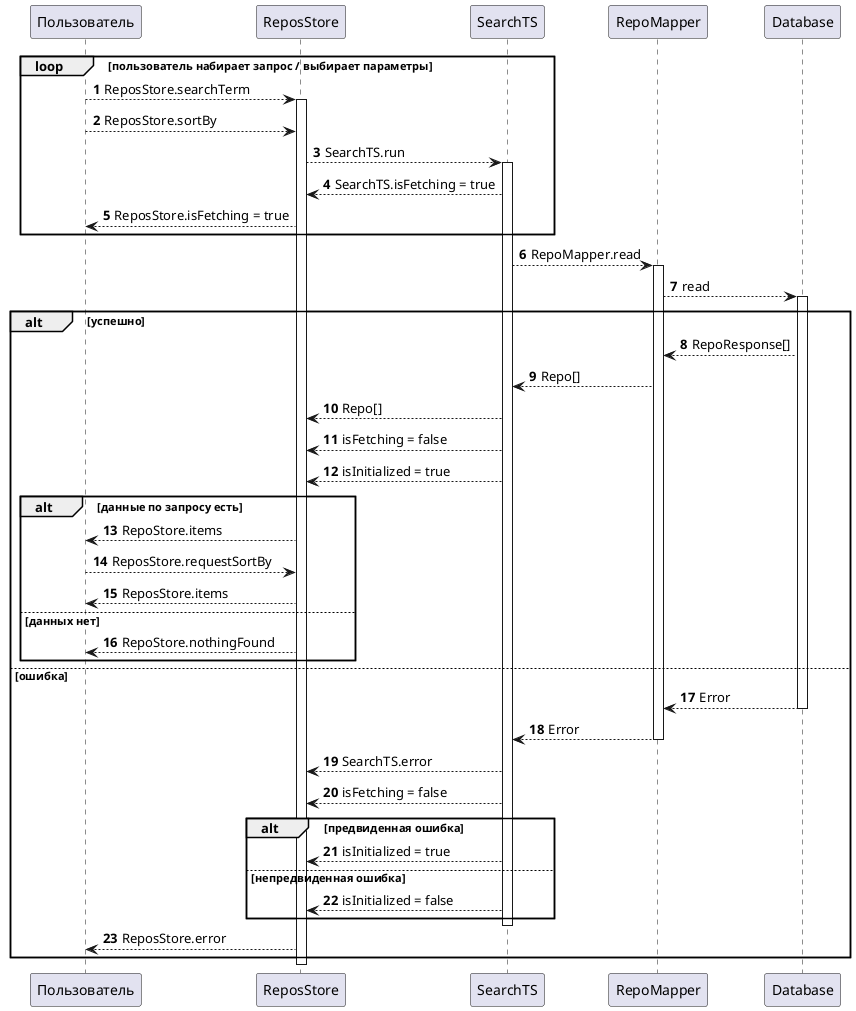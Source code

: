 @startuml
autonumber
' Search
participant Пользователь as U

loop пользователь набирает запрос / выбирает параметры
    U --> ReposStore: ReposStore.searchTerm
    activate ReposStore
    U --> ReposStore: ReposStore.sortBy
    ReposStore --> SearchTS: SearchTS.run
    activate SearchTS
    ReposStore <-- SearchTS: SearchTS.isFetching = true
    U <-- ReposStore: ReposStore.isFetching = true
end

SearchTS --> RepoMapper: RepoMapper.read
activate RepoMapper
RepoMapper --> Database: read
activate Database

alt успешно
    RepoMapper <-- Database: RepoResponse[]
    SearchTS <-- RepoMapper: Repo[]
    ReposStore <-- SearchTS: Repo[]
    ReposStore <-- SearchTS: isFetching = false
    ReposStore <-- SearchTS: isInitialized = true
    alt данные по запросу есть
        U <-- ReposStore: RepoStore.items

        U --> ReposStore : ReposStore.requestSortBy
        U <-- ReposStore : ReposStore.items
    else данных нет
        U <-- ReposStore: RepoStore.nothingFound
    end
else ошибка
    RepoMapper <-- Database: Error
    deactivate Database
    SearchTS <-- RepoMapper: Error
    deactivate RepoMapper
    ReposStore <-- SearchTS: SearchTS.error
    ReposStore <-- SearchTS: isFetching = false
    alt предвиденная ошибка
        ReposStore <-- SearchTS: isInitialized = true
    else непредвиденная ошибка
        ReposStore <-- SearchTS: isInitialized = false
    end

    deactivate SearchTS
    U <-- ReposStore: ReposStore.error
end

deactivate ReposStore

@enduml
